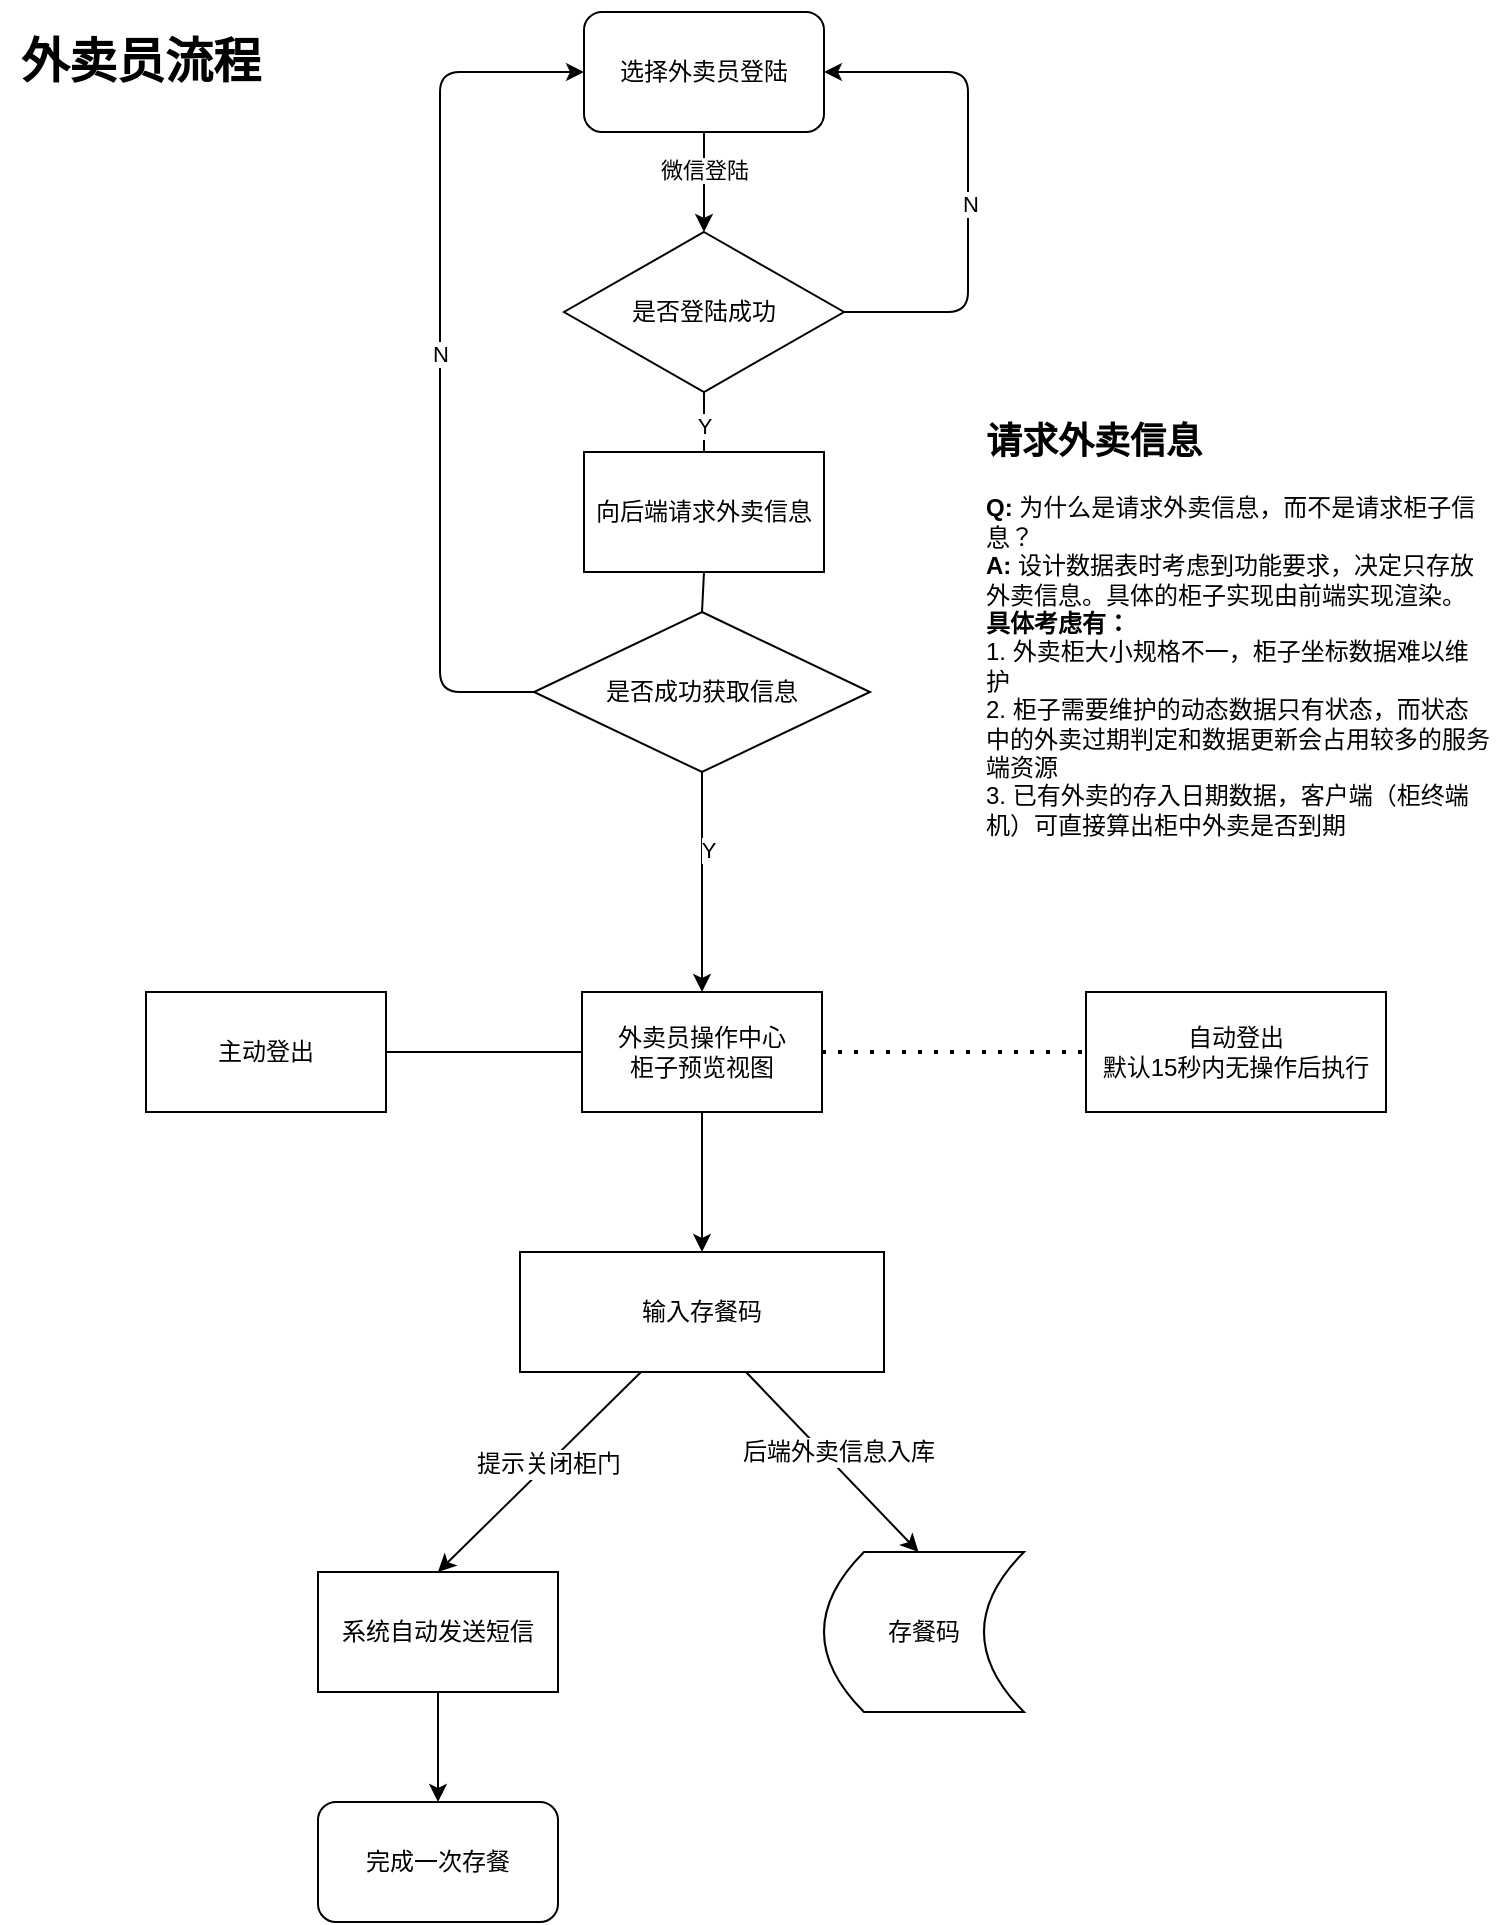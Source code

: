 <mxfile>
    <diagram id="9LfndPILFKv0qXf8jNMk" name="第 1 页">
        <mxGraphModel dx="394" dy="324" grid="1" gridSize="10" guides="1" tooltips="1" connect="1" arrows="1" fold="1" page="1" pageScale="1" pageWidth="827" pageHeight="1169" background="none" math="0" shadow="0">
            <root>
                <mxCell id="0"/>
                <mxCell id="1" parent="0"/>
                <mxCell id="35" value="" style="edgeStyle=none;html=1;fontFamily=Helvetica;exitX=0.5;exitY=1;exitDx=0;exitDy=0;" parent="1" source="45" target="28" edge="1">
                    <mxGeometry relative="1" as="geometry">
                        <mxPoint x="382" y="90" as="sourcePoint"/>
                    </mxGeometry>
                </mxCell>
                <mxCell id="36" value="微信登陆" style="edgeLabel;html=1;align=center;verticalAlign=middle;resizable=0;points=[];fontFamily=Helvetica;" parent="35" vertex="1" connectable="0">
                    <mxGeometry x="-0.235" relative="1" as="geometry">
                        <mxPoint as="offset"/>
                    </mxGeometry>
                </mxCell>
                <mxCell id="12" value="" style="edgeStyle=none;html=1;entryX=0.5;entryY=0;entryDx=0;entryDy=0;exitX=0.5;exitY=1;exitDx=0;exitDy=0;" parent="1" source="6" target="13" edge="1">
                    <mxGeometry relative="1" as="geometry">
                        <mxPoint x="387" y="640" as="targetPoint"/>
                    </mxGeometry>
                </mxCell>
                <mxCell id="6" value="外卖员操作中心&lt;br&gt;柜子预览视图" style="rounded=0;whiteSpace=wrap;html=1;" parent="1" vertex="1">
                    <mxGeometry x="321" y="520" width="120" height="60" as="geometry"/>
                </mxCell>
                <mxCell id="7" value="自动登出&lt;br&gt;&lt;span style=&quot;text-align: left&quot;&gt;默认15秒内无操作后执行&lt;/span&gt;" style="rounded=0;whiteSpace=wrap;html=1;" parent="1" vertex="1">
                    <mxGeometry x="573" y="520" width="150" height="60" as="geometry"/>
                </mxCell>
                <mxCell id="8" value="主动登出&lt;br&gt;" style="rounded=0;whiteSpace=wrap;html=1;" parent="1" vertex="1">
                    <mxGeometry x="103" y="520" width="120" height="60" as="geometry"/>
                </mxCell>
                <mxCell id="9" value="" style="endArrow=none;dashed=1;html=1;dashPattern=1 3;strokeWidth=2;entryX=0;entryY=0.5;entryDx=0;entryDy=0;exitX=1;exitY=0.5;exitDx=0;exitDy=0;" parent="1" source="6" target="7" edge="1">
                    <mxGeometry width="50" height="50" relative="1" as="geometry">
                        <mxPoint x="373" y="580" as="sourcePoint"/>
                        <mxPoint x="423" y="530" as="targetPoint"/>
                    </mxGeometry>
                </mxCell>
                <mxCell id="10" value="" style="endArrow=none;html=1;exitX=1;exitY=0.5;exitDx=0;exitDy=0;entryX=0;entryY=0.5;entryDx=0;entryDy=0;" parent="1" source="8" target="6" edge="1">
                    <mxGeometry width="50" height="50" relative="1" as="geometry">
                        <mxPoint x="373" y="580" as="sourcePoint"/>
                        <mxPoint x="423" y="530" as="targetPoint"/>
                    </mxGeometry>
                </mxCell>
                <mxCell id="38" style="edgeStyle=none;html=1;entryX=0.5;entryY=0;entryDx=0;entryDy=0;fontFamily=Helvetica;" parent="1" source="13" target="15" edge="1">
                    <mxGeometry relative="1" as="geometry"/>
                </mxCell>
                <mxCell id="41" value="&lt;span style=&quot;font-size: 12px&quot;&gt;提示关闭柜门&lt;/span&gt;" style="edgeLabel;html=1;align=center;verticalAlign=middle;resizable=0;points=[];fontFamily=Helvetica;" parent="38" vertex="1" connectable="0">
                    <mxGeometry x="-0.08" relative="1" as="geometry">
                        <mxPoint as="offset"/>
                    </mxGeometry>
                </mxCell>
                <mxCell id="42" style="edgeStyle=none;html=1;entryX=0.5;entryY=0;entryDx=0;entryDy=0;fontFamily=Helvetica;" parent="1" edge="1">
                    <mxGeometry relative="1" as="geometry">
                        <mxPoint x="403.0" y="710.0" as="sourcePoint"/>
                        <mxPoint x="489.25" y="800" as="targetPoint"/>
                    </mxGeometry>
                </mxCell>
                <mxCell id="43" value="&lt;span style=&quot;font-size: 12px&quot;&gt;后端外卖信息入库&lt;/span&gt;" style="edgeLabel;html=1;align=center;verticalAlign=middle;resizable=0;points=[];fontFamily=Helvetica;" parent="42" vertex="1" connectable="0">
                    <mxGeometry x="-0.302" y="-2" relative="1" as="geometry">
                        <mxPoint x="17" y="7" as="offset"/>
                    </mxGeometry>
                </mxCell>
                <mxCell id="13" value="输入存餐码" style="rounded=0;whiteSpace=wrap;html=1;" parent="1" vertex="1">
                    <mxGeometry x="290" y="650" width="182" height="60" as="geometry"/>
                </mxCell>
                <mxCell id="22" value="" style="edgeStyle=none;html=1;" parent="1" source="15" target="21" edge="1">
                    <mxGeometry relative="1" as="geometry"/>
                </mxCell>
                <mxCell id="15" value="系统自动发送短信" style="whiteSpace=wrap;html=1;rounded=0;" parent="1" vertex="1">
                    <mxGeometry x="189" y="810" width="120" height="60" as="geometry"/>
                </mxCell>
                <mxCell id="21" value="完成一次存餐" style="rounded=1;whiteSpace=wrap;html=1;" parent="1" vertex="1">
                    <mxGeometry x="189" y="925" width="120" height="60" as="geometry"/>
                </mxCell>
                <mxCell id="23" value="存餐码" style="shape=dataStorage;whiteSpace=wrap;html=1;fixedSize=1;" parent="1" vertex="1">
                    <mxGeometry x="442" y="800" width="100" height="80" as="geometry"/>
                </mxCell>
                <mxCell id="32" style="edgeStyle=none;html=1;entryX=1;entryY=0.5;entryDx=0;entryDy=0;fontFamily=Helvetica;exitX=1;exitY=0.5;exitDx=0;exitDy=0;" parent="1" source="28" target="45" edge="1">
                    <mxGeometry relative="1" as="geometry">
                        <mxPoint x="442" y="60" as="targetPoint"/>
                        <Array as="points">
                            <mxPoint x="514" y="180"/>
                            <mxPoint x="514" y="60"/>
                        </Array>
                    </mxGeometry>
                </mxCell>
                <mxCell id="33" value="N" style="edgeLabel;html=1;align=center;verticalAlign=middle;resizable=0;points=[];fontFamily=Helvetica;" parent="32" vertex="1" connectable="0">
                    <mxGeometry x="-0.081" y="-1" relative="1" as="geometry">
                        <mxPoint as="offset"/>
                    </mxGeometry>
                </mxCell>
                <mxCell id="37" value="" style="edgeStyle=none;html=1;fontFamily=Helvetica;entryX=0.5;entryY=0;entryDx=0;entryDy=0;exitX=0.5;exitY=1;exitDx=0;exitDy=0;startArrow=none;" parent="1" source="50" target="6" edge="1">
                    <mxGeometry relative="1" as="geometry">
                        <mxPoint x="520" y="270" as="sourcePoint"/>
                    </mxGeometry>
                </mxCell>
                <mxCell id="52" value="Y" style="edgeLabel;html=1;align=center;verticalAlign=middle;resizable=0;points=[];" parent="37" vertex="1" connectable="0">
                    <mxGeometry x="-0.296" y="3" relative="1" as="geometry">
                        <mxPoint as="offset"/>
                    </mxGeometry>
                </mxCell>
                <mxCell id="28" value="是否登陆成功" style="rhombus;whiteSpace=wrap;html=1;fontFamily=Helvetica;" parent="1" vertex="1">
                    <mxGeometry x="312" y="140" width="140" height="80" as="geometry"/>
                </mxCell>
                <mxCell id="45" value="选择外卖员登陆" style="rounded=1;whiteSpace=wrap;html=1;fontFamily=Helvetica;" parent="1" vertex="1">
                    <mxGeometry x="322" y="30" width="120" height="60" as="geometry"/>
                </mxCell>
                <mxCell id="46" value="向后端请求外卖信息" style="whiteSpace=wrap;html=1;fontFamily=Helvetica;" parent="1" vertex="1">
                    <mxGeometry x="322" y="250" width="120" height="60" as="geometry"/>
                </mxCell>
                <mxCell id="47" value="" style="edgeStyle=none;html=1;fontFamily=Helvetica;entryX=0.5;entryY=0;entryDx=0;entryDy=0;exitX=0.5;exitY=1;exitDx=0;exitDy=0;endArrow=none;" parent="1" source="28" target="46" edge="1">
                    <mxGeometry relative="1" as="geometry">
                        <mxPoint x="382" y="220.0" as="sourcePoint"/>
                        <mxPoint x="382" y="360" as="targetPoint"/>
                    </mxGeometry>
                </mxCell>
                <mxCell id="48" value="Y" style="edgeLabel;html=1;align=center;verticalAlign=middle;resizable=0;points=[];fontFamily=Helvetica;" parent="47" vertex="1" connectable="0">
                    <mxGeometry x="-0.481" relative="1" as="geometry">
                        <mxPoint y="9" as="offset"/>
                    </mxGeometry>
                </mxCell>
                <mxCell id="49" value="&lt;h2&gt;请求外卖信息&lt;/h2&gt;&lt;div&gt;&lt;b&gt;Q:&lt;/b&gt; 为什么是请求外卖信息，而不是请求柜子信息？&lt;/div&gt;&lt;div&gt;&lt;b&gt;A:&lt;/b&gt; 设计数据表时考虑到功能要求，决定只存放外卖信息。具体的柜子实现由前端实现渲染。&lt;/div&gt;&lt;div&gt;&lt;b&gt;具体考虑有：&lt;/b&gt;&lt;/div&gt;&lt;div&gt;1. 外卖柜大小规格不一，柜子坐标数据难以维护&lt;/div&gt;&lt;div&gt;2. 柜子需要维护的动态数据只有状态，而状态中的外卖过期判定和数据更新会占用较多的服务端资源&lt;/div&gt;&lt;div&gt;3. 已有外卖的存入日期数据，客户端（柜终端机）可直接算出柜中外卖是否到期&lt;/div&gt;&lt;div&gt;&lt;br&gt;&lt;/div&gt;&lt;div&gt;&lt;br&gt;&lt;/div&gt;&lt;div&gt;&lt;br&gt;&lt;/div&gt;" style="text;html=1;strokeColor=none;fillColor=none;spacing=5;spacingTop=-20;whiteSpace=wrap;overflow=hidden;rounded=0;fontFamily=Helvetica;" parent="1" vertex="1">
                    <mxGeometry x="518" y="230" width="260" height="230" as="geometry"/>
                </mxCell>
                <mxCell id="53" style="edgeStyle=none;html=1;entryX=0;entryY=0.5;entryDx=0;entryDy=0;" parent="1" source="50" target="45" edge="1">
                    <mxGeometry relative="1" as="geometry">
                        <mxPoint x="230" y="370" as="targetPoint"/>
                        <Array as="points">
                            <mxPoint x="250" y="370"/>
                            <mxPoint x="250" y="60"/>
                        </Array>
                    </mxGeometry>
                </mxCell>
                <mxCell id="54" value="N" style="edgeLabel;html=1;align=center;verticalAlign=middle;resizable=0;points=[];" parent="53" vertex="1" connectable="0">
                    <mxGeometry x="0.006" relative="1" as="geometry">
                        <mxPoint as="offset"/>
                    </mxGeometry>
                </mxCell>
                <mxCell id="50" value="是否成功获取信息" style="rhombus;whiteSpace=wrap;html=1;" parent="1" vertex="1">
                    <mxGeometry x="297" y="330" width="168" height="80" as="geometry"/>
                </mxCell>
                <mxCell id="51" value="" style="edgeStyle=none;html=1;fontFamily=Helvetica;entryX=0.5;entryY=0;entryDx=0;entryDy=0;exitX=0.5;exitY=1;exitDx=0;exitDy=0;startArrow=none;endArrow=none;" parent="1" source="46" target="50" edge="1">
                    <mxGeometry relative="1" as="geometry">
                        <mxPoint x="382" y="310" as="sourcePoint"/>
                        <mxPoint x="381.0" y="520.0" as="targetPoint"/>
                    </mxGeometry>
                </mxCell>
                <mxCell id="55" value="&lt;h1&gt;外卖员流程&lt;/h1&gt;" style="text;html=1;align=center;verticalAlign=middle;resizable=0;points=[];autosize=1;strokeColor=none;fillColor=none;" parent="1" vertex="1">
                    <mxGeometry x="30" y="30" width="140" height="50" as="geometry"/>
                </mxCell>
            </root>
        </mxGraphModel>
    </diagram>
</mxfile>